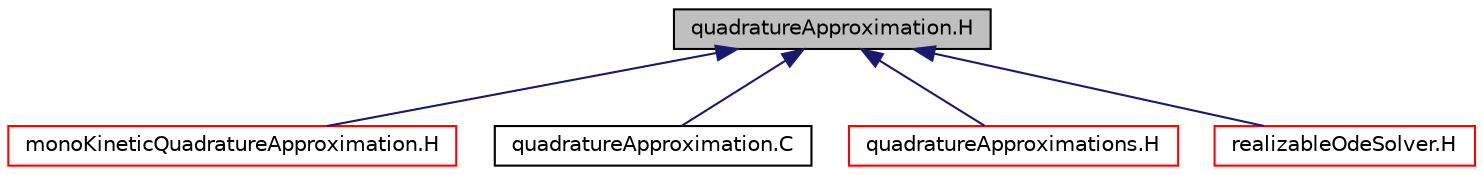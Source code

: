 digraph "quadratureApproximation.H"
{
  bgcolor="transparent";
  edge [fontname="Helvetica",fontsize="10",labelfontname="Helvetica",labelfontsize="10"];
  node [fontname="Helvetica",fontsize="10",shape=record];
  Node36 [label="quadratureApproximation.H",height=0.2,width=0.4,color="black", fillcolor="grey75", style="filled", fontcolor="black"];
  Node36 -> Node37 [dir="back",color="midnightblue",fontsize="10",style="solid",fontname="Helvetica"];
  Node37 [label="monoKineticQuadratureApproximation.H",height=0.2,width=0.4,color="red",URL="$a00647.html"];
  Node36 -> Node40 [dir="back",color="midnightblue",fontsize="10",style="solid",fontname="Helvetica"];
  Node40 [label="quadratureApproximation.C",height=0.2,width=0.4,color="black",URL="$a00653.html"];
  Node36 -> Node41 [dir="back",color="midnightblue",fontsize="10",style="solid",fontname="Helvetica"];
  Node41 [label="quadratureApproximations.H",height=0.2,width=0.4,color="red",URL="$a00662.html"];
  Node36 -> Node126 [dir="back",color="midnightblue",fontsize="10",style="solid",fontname="Helvetica"];
  Node126 [label="realizableOdeSolver.H",height=0.2,width=0.4,color="red",URL="$a00701.html"];
}
